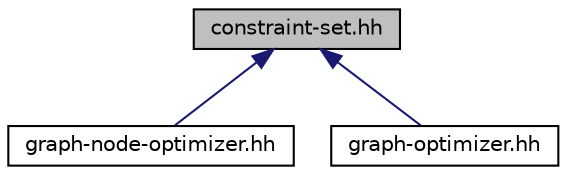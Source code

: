 digraph "constraint-set.hh"
{
  edge [fontname="Helvetica",fontsize="10",labelfontname="Helvetica",labelfontsize="10"];
  node [fontname="Helvetica",fontsize="10",shape=record];
  Node1 [label="constraint-set.hh",height=0.2,width=0.4,color="black", fillcolor="grey75", style="filled" fontcolor="black"];
  Node1 -> Node2 [dir="back",color="midnightblue",fontsize="10",style="solid",fontname="Helvetica"];
  Node2 [label="graph-node-optimizer.hh",height=0.2,width=0.4,color="black", fillcolor="white", style="filled",URL="$a00044.html"];
  Node1 -> Node3 [dir="back",color="midnightblue",fontsize="10",style="solid",fontname="Helvetica"];
  Node3 [label="graph-optimizer.hh",height=0.2,width=0.4,color="black", fillcolor="white", style="filled",URL="$a00045.html"];
}
